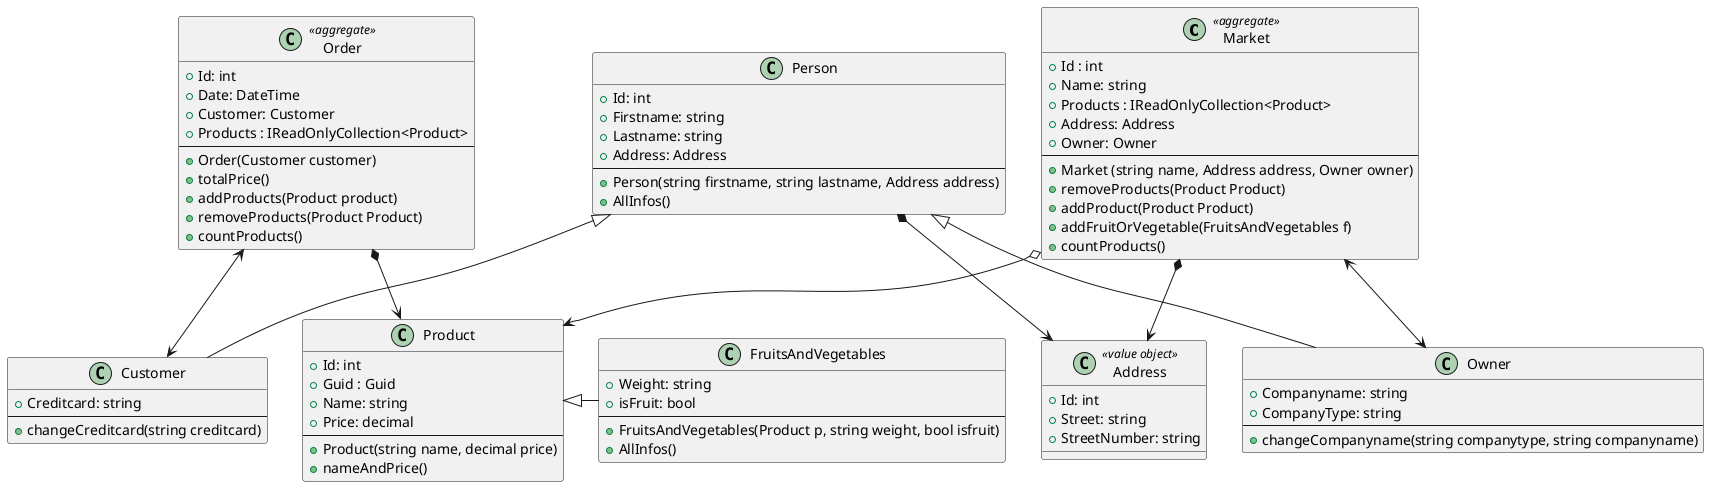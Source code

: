 @startuml
class Market <<aggregate>>
{
+ Id : int 
+ Name: string
+ Products : IReadOnlyCollection<Product>
+ Address: Address
+ Owner: Owner
---
+ Market (string name, Address address, Owner owner)
+ removeProducts(Product Product)
+ addProduct(Product Product)
+ addFruitOrVegetable(FruitsAndVegetables f)
+ countProducts()
}

class Person{
    + Id: int
    + Firstname: string
    + Lastname: string
    + Address: Address
    ---
    + Person(string firstname, string lastname, Address address)
    + AllInfos()
}

class Customer{
    + Creditcard: string
    ---
    + changeCreditcard(string creditcard)
}
class Owner{
    + Companyname: string
    + CompanyType: string
    ---
    + changeCompanyname(string companytype, string companyname)
}
class Address <<value object>>{
    + Id: int
    + Street: string
    + StreetNumber: string
    
}
class Product{
    + Id: int
    + Guid : Guid
    + Name: string
    + Price: decimal
    ---
    + Product(string name, decimal price)
    + nameAndPrice()
}
class FruitsAndVegetables{
    + Weight: string
    + isFruit: bool
    ---
    + FruitsAndVegetables(Product p, string weight, bool isfruit)
    + AllInfos()
}

class Order <<aggregate>>{
    + Id: int
    + Date: DateTime
    + Customer: Customer
    + Products : IReadOnlyCollection<Product>
    ---
    + Order(Customer customer)
    + totalPrice()
    + addProducts(Product product)
    + removeProducts(Product Product)
    + countProducts()
}


Owner -up-|> Person
FruitsAndVegetables -up|> Product
Customer -up-|> Person
Market o--> Product
Market <--> Owner
Order <--> Customer
Order *--> Product
Person *--> Address
Market *--> Address
@enduml